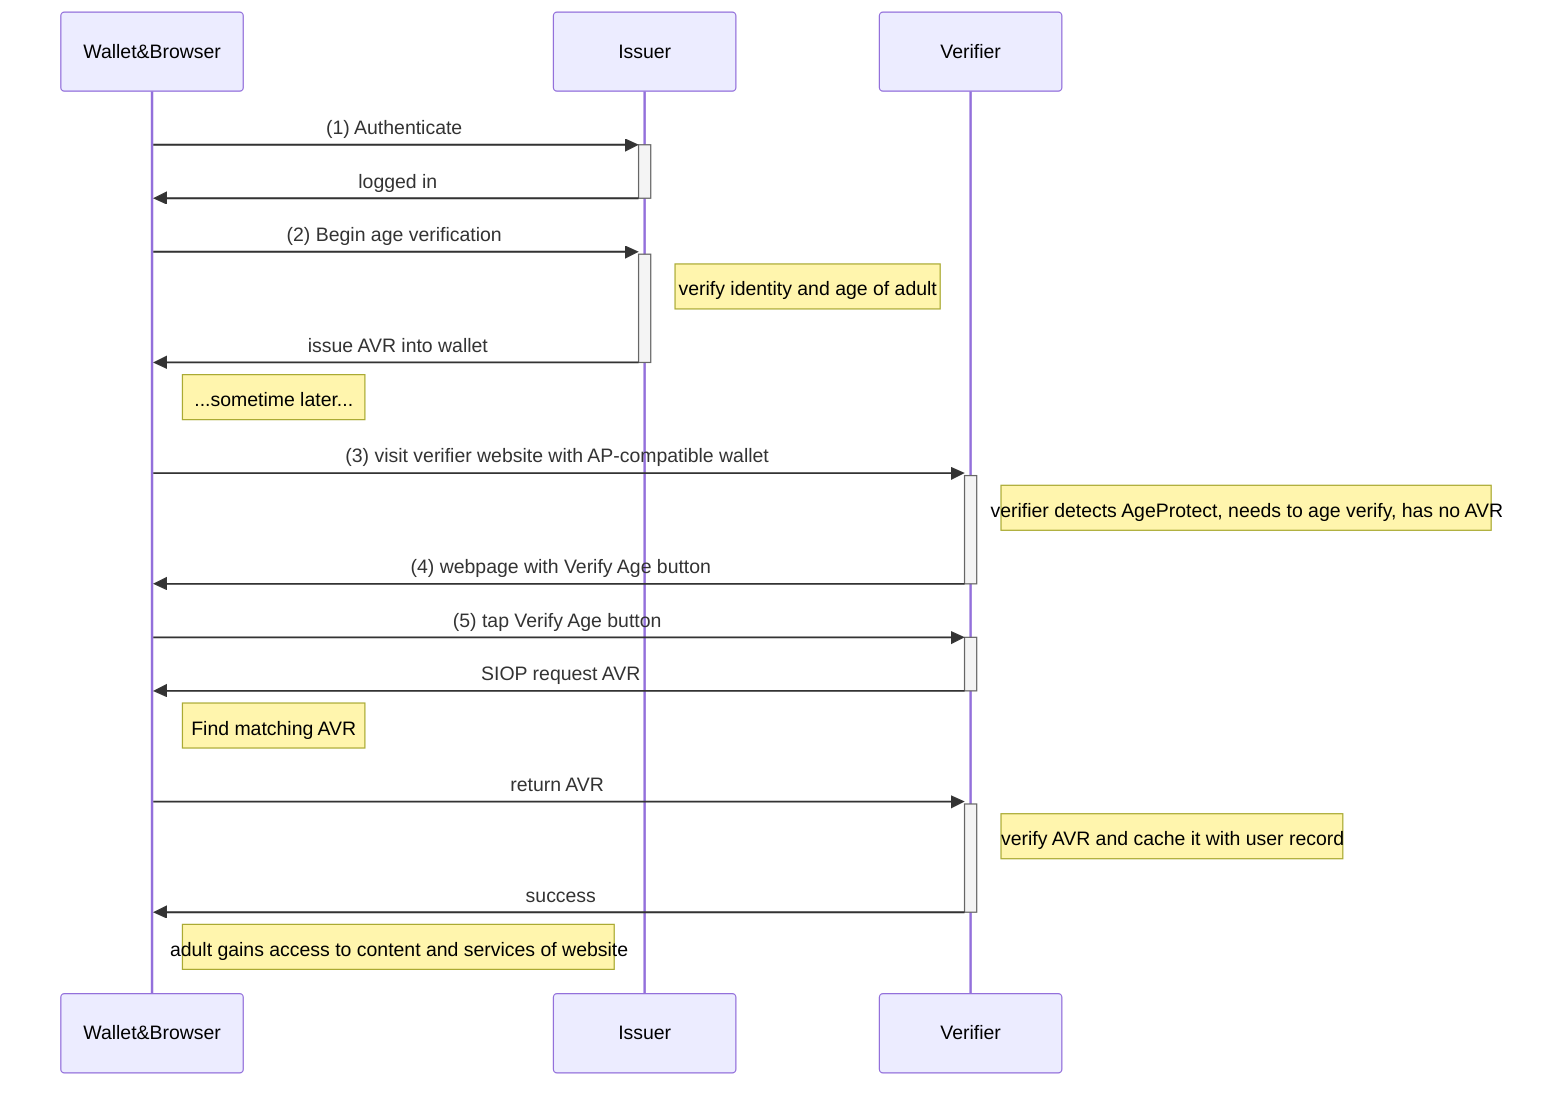sequenceDiagram
    participant Wallet&Browser
    participant Issuer
    participant Verifier
    Wallet&Browser->>+Issuer: (1) Authenticate
    Issuer->>-Wallet&Browser: logged in
    Wallet&Browser->>+Issuer: (2) Begin age verification
    Note right of Issuer: verify identity and age of adult
    Issuer->>-Wallet&Browser: issue AVR into wallet
    Note right of Wallet&Browser: ...sometime later...
    Wallet&Browser->>+Verifier: (3) visit verifier website with AP-compatible wallet
    Note right of Verifier: verifier detects AgeProtect, needs to age verify, has no AVR
    Verifier->>-Wallet&Browser: (4) webpage with Verify Age button
    Wallet&Browser->>+Verifier: (5) tap Verify Age button
    Verifier->>-Wallet&Browser: SIOP request AVR
    Note right of Wallet&Browser: Find matching AVR
    Wallet&Browser->>+Verifier: return AVR
    Note right of Verifier: verify AVR and cache it with user record
    Verifier->>-Wallet&Browser: success
    Note right of Wallet&Browser: adult gains access to content and services of website